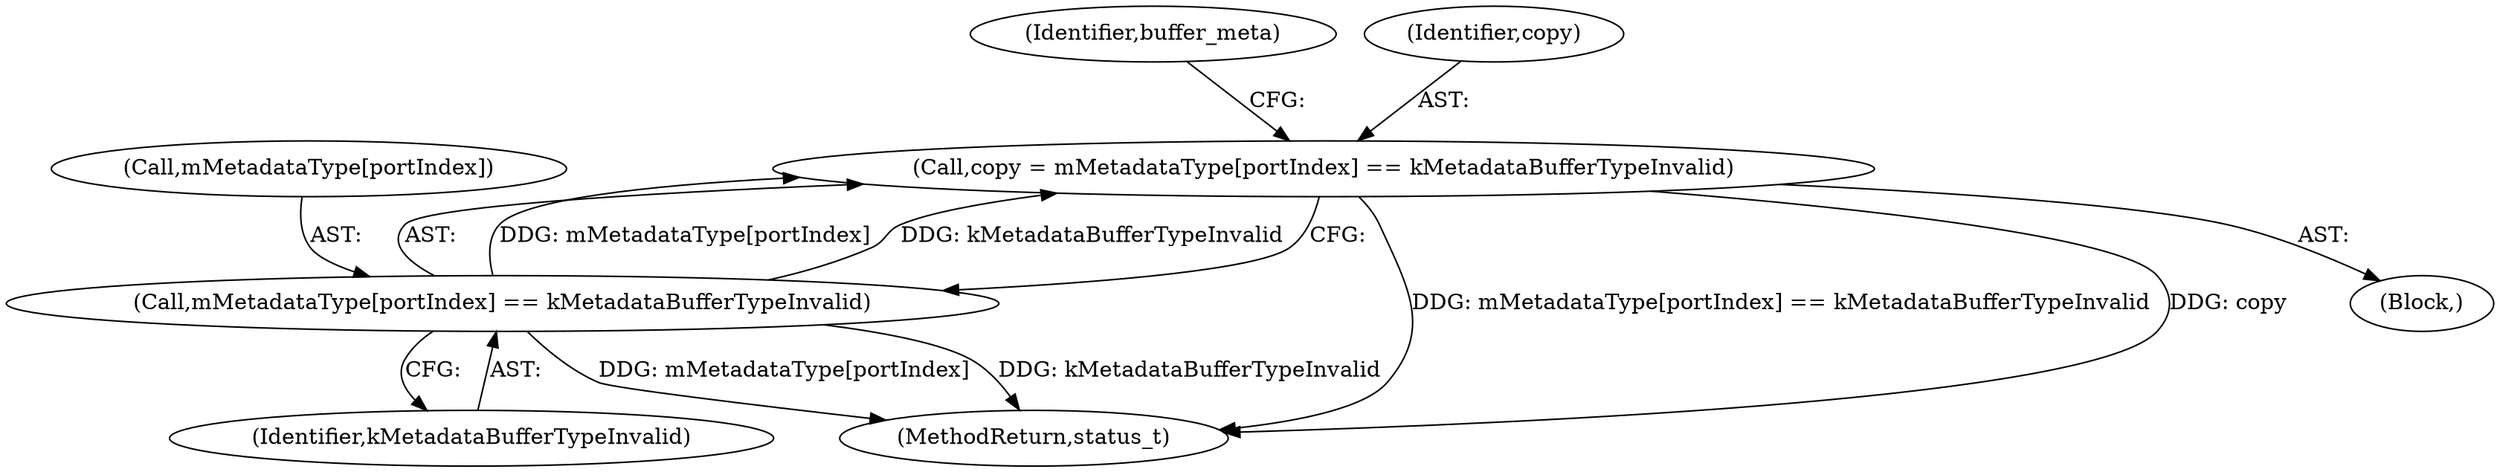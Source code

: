 digraph "0_Android_640b04121d7cd2cac90e2f7c82b97fce05f074a5@API" {
"1000136" [label="(Call,copy = mMetadataType[portIndex] == kMetadataBufferTypeInvalid)"];
"1000138" [label="(Call,mMetadataType[portIndex] == kMetadataBufferTypeInvalid)"];
"1000226" [label="(MethodReturn,status_t)"];
"1000139" [label="(Call,mMetadataType[portIndex])"];
"1000145" [label="(Identifier,buffer_meta)"];
"1000142" [label="(Identifier,kMetadataBufferTypeInvalid)"];
"1000136" [label="(Call,copy = mMetadataType[portIndex] == kMetadataBufferTypeInvalid)"];
"1000138" [label="(Call,mMetadataType[portIndex] == kMetadataBufferTypeInvalid)"];
"1000108" [label="(Block,)"];
"1000137" [label="(Identifier,copy)"];
"1000136" -> "1000108"  [label="AST: "];
"1000136" -> "1000138"  [label="CFG: "];
"1000137" -> "1000136"  [label="AST: "];
"1000138" -> "1000136"  [label="AST: "];
"1000145" -> "1000136"  [label="CFG: "];
"1000136" -> "1000226"  [label="DDG: mMetadataType[portIndex] == kMetadataBufferTypeInvalid"];
"1000136" -> "1000226"  [label="DDG: copy"];
"1000138" -> "1000136"  [label="DDG: mMetadataType[portIndex]"];
"1000138" -> "1000136"  [label="DDG: kMetadataBufferTypeInvalid"];
"1000138" -> "1000142"  [label="CFG: "];
"1000139" -> "1000138"  [label="AST: "];
"1000142" -> "1000138"  [label="AST: "];
"1000138" -> "1000226"  [label="DDG: mMetadataType[portIndex]"];
"1000138" -> "1000226"  [label="DDG: kMetadataBufferTypeInvalid"];
}
